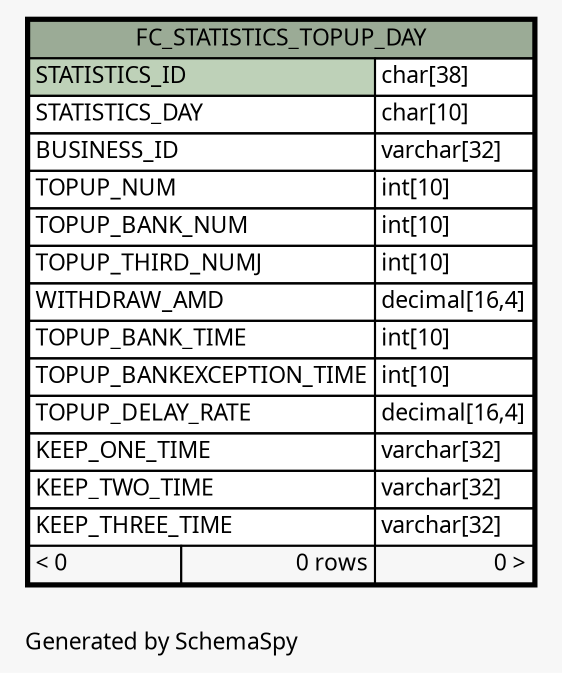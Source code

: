 // dot 2.26.0 on Linux 2.6.32-504.8.1.el6.x86_64
// SchemaSpy rev Unknown
digraph "oneDegreeRelationshipsDiagram" {
  graph [
    rankdir="RL"
    bgcolor="#f7f7f7"
    label="\nGenerated by SchemaSpy"
    labeljust="l"
    nodesep="0.18"
    ranksep="0.46"
    fontname="Microsoft YaHei"
    fontsize="11"
  ];
  node [
    fontname="Microsoft YaHei"
    fontsize="11"
    shape="plaintext"
  ];
  edge [
    arrowsize="0.8"
  ];
  "FC_STATISTICS_TOPUP_DAY" [
    label=<
    <TABLE BORDER="2" CELLBORDER="1" CELLSPACING="0" BGCOLOR="#ffffff">
      <TR><TD COLSPAN="3" BGCOLOR="#9bab96" ALIGN="CENTER">FC_STATISTICS_TOPUP_DAY</TD></TR>
      <TR><TD PORT="STATISTICS_ID" COLSPAN="2" BGCOLOR="#bed1b8" ALIGN="LEFT">STATISTICS_ID</TD><TD PORT="STATISTICS_ID.type" ALIGN="LEFT">char[38]</TD></TR>
      <TR><TD PORT="STATISTICS_DAY" COLSPAN="2" ALIGN="LEFT">STATISTICS_DAY</TD><TD PORT="STATISTICS_DAY.type" ALIGN="LEFT">char[10]</TD></TR>
      <TR><TD PORT="BUSINESS_ID" COLSPAN="2" ALIGN="LEFT">BUSINESS_ID</TD><TD PORT="BUSINESS_ID.type" ALIGN="LEFT">varchar[32]</TD></TR>
      <TR><TD PORT="TOPUP_NUM" COLSPAN="2" ALIGN="LEFT">TOPUP_NUM</TD><TD PORT="TOPUP_NUM.type" ALIGN="LEFT">int[10]</TD></TR>
      <TR><TD PORT="TOPUP_BANK_NUM" COLSPAN="2" ALIGN="LEFT">TOPUP_BANK_NUM</TD><TD PORT="TOPUP_BANK_NUM.type" ALIGN="LEFT">int[10]</TD></TR>
      <TR><TD PORT="TOPUP_THIRD_NUMJ" COLSPAN="2" ALIGN="LEFT">TOPUP_THIRD_NUMJ</TD><TD PORT="TOPUP_THIRD_NUMJ.type" ALIGN="LEFT">int[10]</TD></TR>
      <TR><TD PORT="WITHDRAW_AMD" COLSPAN="2" ALIGN="LEFT">WITHDRAW_AMD</TD><TD PORT="WITHDRAW_AMD.type" ALIGN="LEFT">decimal[16,4]</TD></TR>
      <TR><TD PORT="TOPUP_BANK_TIME" COLSPAN="2" ALIGN="LEFT">TOPUP_BANK_TIME</TD><TD PORT="TOPUP_BANK_TIME.type" ALIGN="LEFT">int[10]</TD></TR>
      <TR><TD PORT="TOPUP_BANKEXCEPTION_TIME" COLSPAN="2" ALIGN="LEFT">TOPUP_BANKEXCEPTION_TIME</TD><TD PORT="TOPUP_BANKEXCEPTION_TIME.type" ALIGN="LEFT">int[10]</TD></TR>
      <TR><TD PORT="TOPUP_DELAY_RATE" COLSPAN="2" ALIGN="LEFT">TOPUP_DELAY_RATE</TD><TD PORT="TOPUP_DELAY_RATE.type" ALIGN="LEFT">decimal[16,4]</TD></TR>
      <TR><TD PORT="KEEP_ONE_TIME" COLSPAN="2" ALIGN="LEFT">KEEP_ONE_TIME</TD><TD PORT="KEEP_ONE_TIME.type" ALIGN="LEFT">varchar[32]</TD></TR>
      <TR><TD PORT="KEEP_TWO_TIME" COLSPAN="2" ALIGN="LEFT">KEEP_TWO_TIME</TD><TD PORT="KEEP_TWO_TIME.type" ALIGN="LEFT">varchar[32]</TD></TR>
      <TR><TD PORT="KEEP_THREE_TIME" COLSPAN="2" ALIGN="LEFT">KEEP_THREE_TIME</TD><TD PORT="KEEP_THREE_TIME.type" ALIGN="LEFT">varchar[32]</TD></TR>
      <TR><TD ALIGN="LEFT" BGCOLOR="#f7f7f7">&lt; 0</TD><TD ALIGN="RIGHT" BGCOLOR="#f7f7f7">0 rows</TD><TD ALIGN="RIGHT" BGCOLOR="#f7f7f7">0 &gt;</TD></TR>
    </TABLE>>
    URL="FC_STATISTICS_TOPUP_DAY.html"
    tooltip="FC_STATISTICS_TOPUP_DAY"
  ];
}
